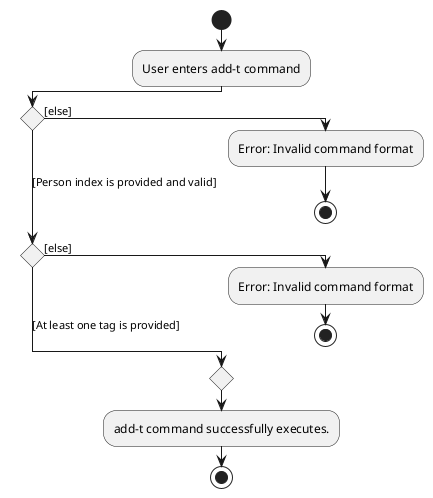 @startuml
!pragma useVerticalIf on
start
:User enters add-t command;
if () then ([else])
  :Error: Invalid command format;
  stop
([Person index is provided and valid]) elseif () then ([else])
  :Error: Invalid command format;
  stop
 else ([At least one tag is provided])
endif
  :add-t command successfully executes.;
stop

@enduml
